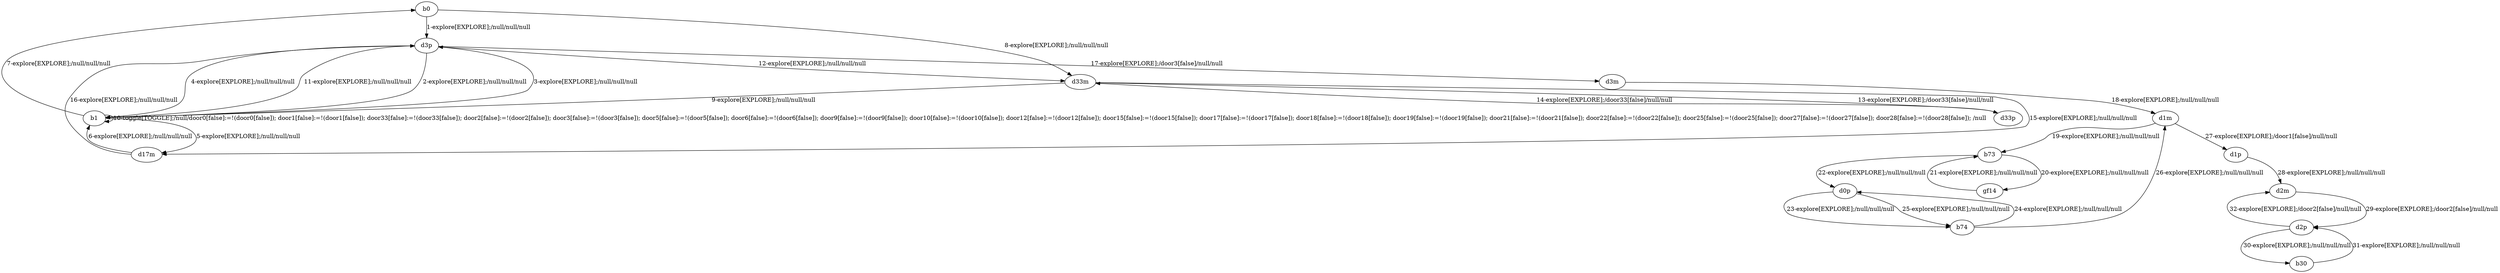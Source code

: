 # Total number of goals covered by this test: 1
# d2p --> d2m

digraph g {
"b0" -> "d3p" [label = "1-explore[EXPLORE];/null/null/null"];
"d3p" -> "b1" [label = "2-explore[EXPLORE];/null/null/null"];
"b1" -> "d3p" [label = "3-explore[EXPLORE];/null/null/null"];
"d3p" -> "b1" [label = "4-explore[EXPLORE];/null/null/null"];
"b1" -> "d17m" [label = "5-explore[EXPLORE];/null/null/null"];
"d17m" -> "b1" [label = "6-explore[EXPLORE];/null/null/null"];
"b1" -> "b0" [label = "7-explore[EXPLORE];/null/null/null"];
"b0" -> "d33m" [label = "8-explore[EXPLORE];/null/null/null"];
"d33m" -> "b1" [label = "9-explore[EXPLORE];/null/null/null"];
"b1" -> "b1" [label = "10-toggle[TOGGLE];/null/door0[false]:=!(door0[false]); door1[false]:=!(door1[false]); door33[false]:=!(door33[false]); door2[false]:=!(door2[false]); door3[false]:=!(door3[false]); door5[false]:=!(door5[false]); door6[false]:=!(door6[false]); door9[false]:=!(door9[false]); door10[false]:=!(door10[false]); door12[false]:=!(door12[false]); door15[false]:=!(door15[false]); door17[false]:=!(door17[false]); door18[false]:=!(door18[false]); door19[false]:=!(door19[false]); door21[false]:=!(door21[false]); door22[false]:=!(door22[false]); door25[false]:=!(door25[false]); door27[false]:=!(door27[false]); door28[false]:=!(door28[false]); /null"];
"b1" -> "d3p" [label = "11-explore[EXPLORE];/null/null/null"];
"d3p" -> "d33m" [label = "12-explore[EXPLORE];/null/null/null"];
"d33m" -> "d33p" [label = "13-explore[EXPLORE];/door33[false]/null/null"];
"d33p" -> "d33m" [label = "14-explore[EXPLORE];/door33[false]/null/null"];
"d33m" -> "d17m" [label = "15-explore[EXPLORE];/null/null/null"];
"d17m" -> "d3p" [label = "16-explore[EXPLORE];/null/null/null"];
"d3p" -> "d3m" [label = "17-explore[EXPLORE];/door3[false]/null/null"];
"d3m" -> "d1m" [label = "18-explore[EXPLORE];/null/null/null"];
"d1m" -> "b73" [label = "19-explore[EXPLORE];/null/null/null"];
"b73" -> "gf14" [label = "20-explore[EXPLORE];/null/null/null"];
"gf14" -> "b73" [label = "21-explore[EXPLORE];/null/null/null"];
"b73" -> "d0p" [label = "22-explore[EXPLORE];/null/null/null"];
"d0p" -> "b74" [label = "23-explore[EXPLORE];/null/null/null"];
"b74" -> "d0p" [label = "24-explore[EXPLORE];/null/null/null"];
"d0p" -> "b74" [label = "25-explore[EXPLORE];/null/null/null"];
"b74" -> "d1m" [label = "26-explore[EXPLORE];/null/null/null"];
"d1m" -> "d1p" [label = "27-explore[EXPLORE];/door1[false]/null/null"];
"d1p" -> "d2m" [label = "28-explore[EXPLORE];/null/null/null"];
"d2m" -> "d2p" [label = "29-explore[EXPLORE];/door2[false]/null/null"];
"d2p" -> "b30" [label = "30-explore[EXPLORE];/null/null/null"];
"b30" -> "d2p" [label = "31-explore[EXPLORE];/null/null/null"];
"d2p" -> "d2m" [label = "32-explore[EXPLORE];/door2[false]/null/null"];
}